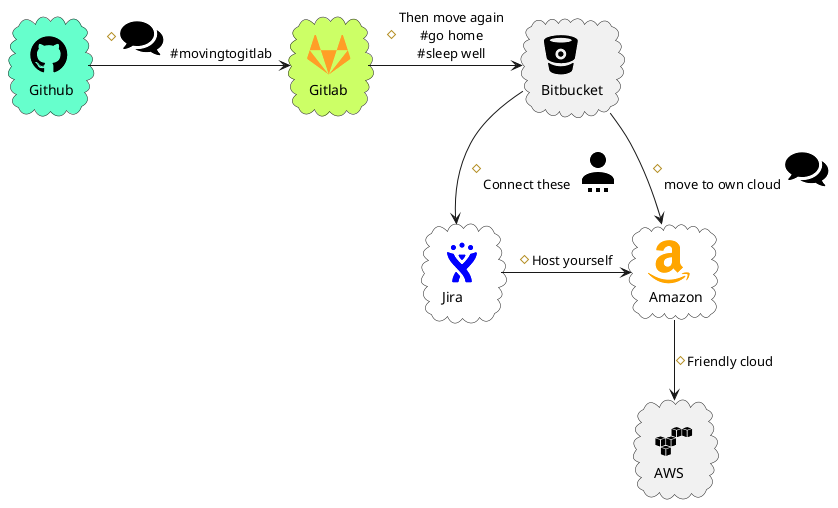 @startuml demo-graph5

!include <tupadr3/common>
!include <tupadr3/font-awesome/github>
!include <tupadr3/font-awesome/gitlab>
!include <tupadr3/font-awesome/bitbucket>
!include <tupadr3/font-awesome/amazon>
!include <tupadr3/font-awesome/comments>
!include <tupadr3/devicons/aws>
!include <tupadr3/devicons/jira>
!include <material/common>
!include <material/account_settings>
 
' Change styling via stereotypes, set by
' macro from font-awesome/github library.
skinparam cloud<<FA GITHUB>> {
    BackgroundColor #66ffcc
    ForegroundColor #ccff66
}
 
' Third argument is element type.
FA_GITHUB(github, 'Github', cloud)
' Fourth argument is foreground color.
' After macro definition we can set the background color.
FA_GITLAB(gitlab, 'Gitlab', cloud, #ff9e27) #ccff66
FA_BITBUCKET(bitbucket, 'Bitbucket', cloud)
FA_AMAZON(amazon, 'Amazon', cloud, orange) #fff
DEV_AWS(aws, 'AWS', cloud)
DEV_JIRA(jira, "Jira", cloud, blue) #fff


 
github -> gitlab : # <$comments> ~#movingtogitlab
gitlab -> bitbucket : # Then move again\n#go home\n#sleep well
bitbucket --> jira : # Connect these <$ma_account_settings>
bitbucket -> amazon : # move to own cloud <$comments>
amazon --> aws: # Friendly cloud
jira -> amazon: # Host yourself

@enduml